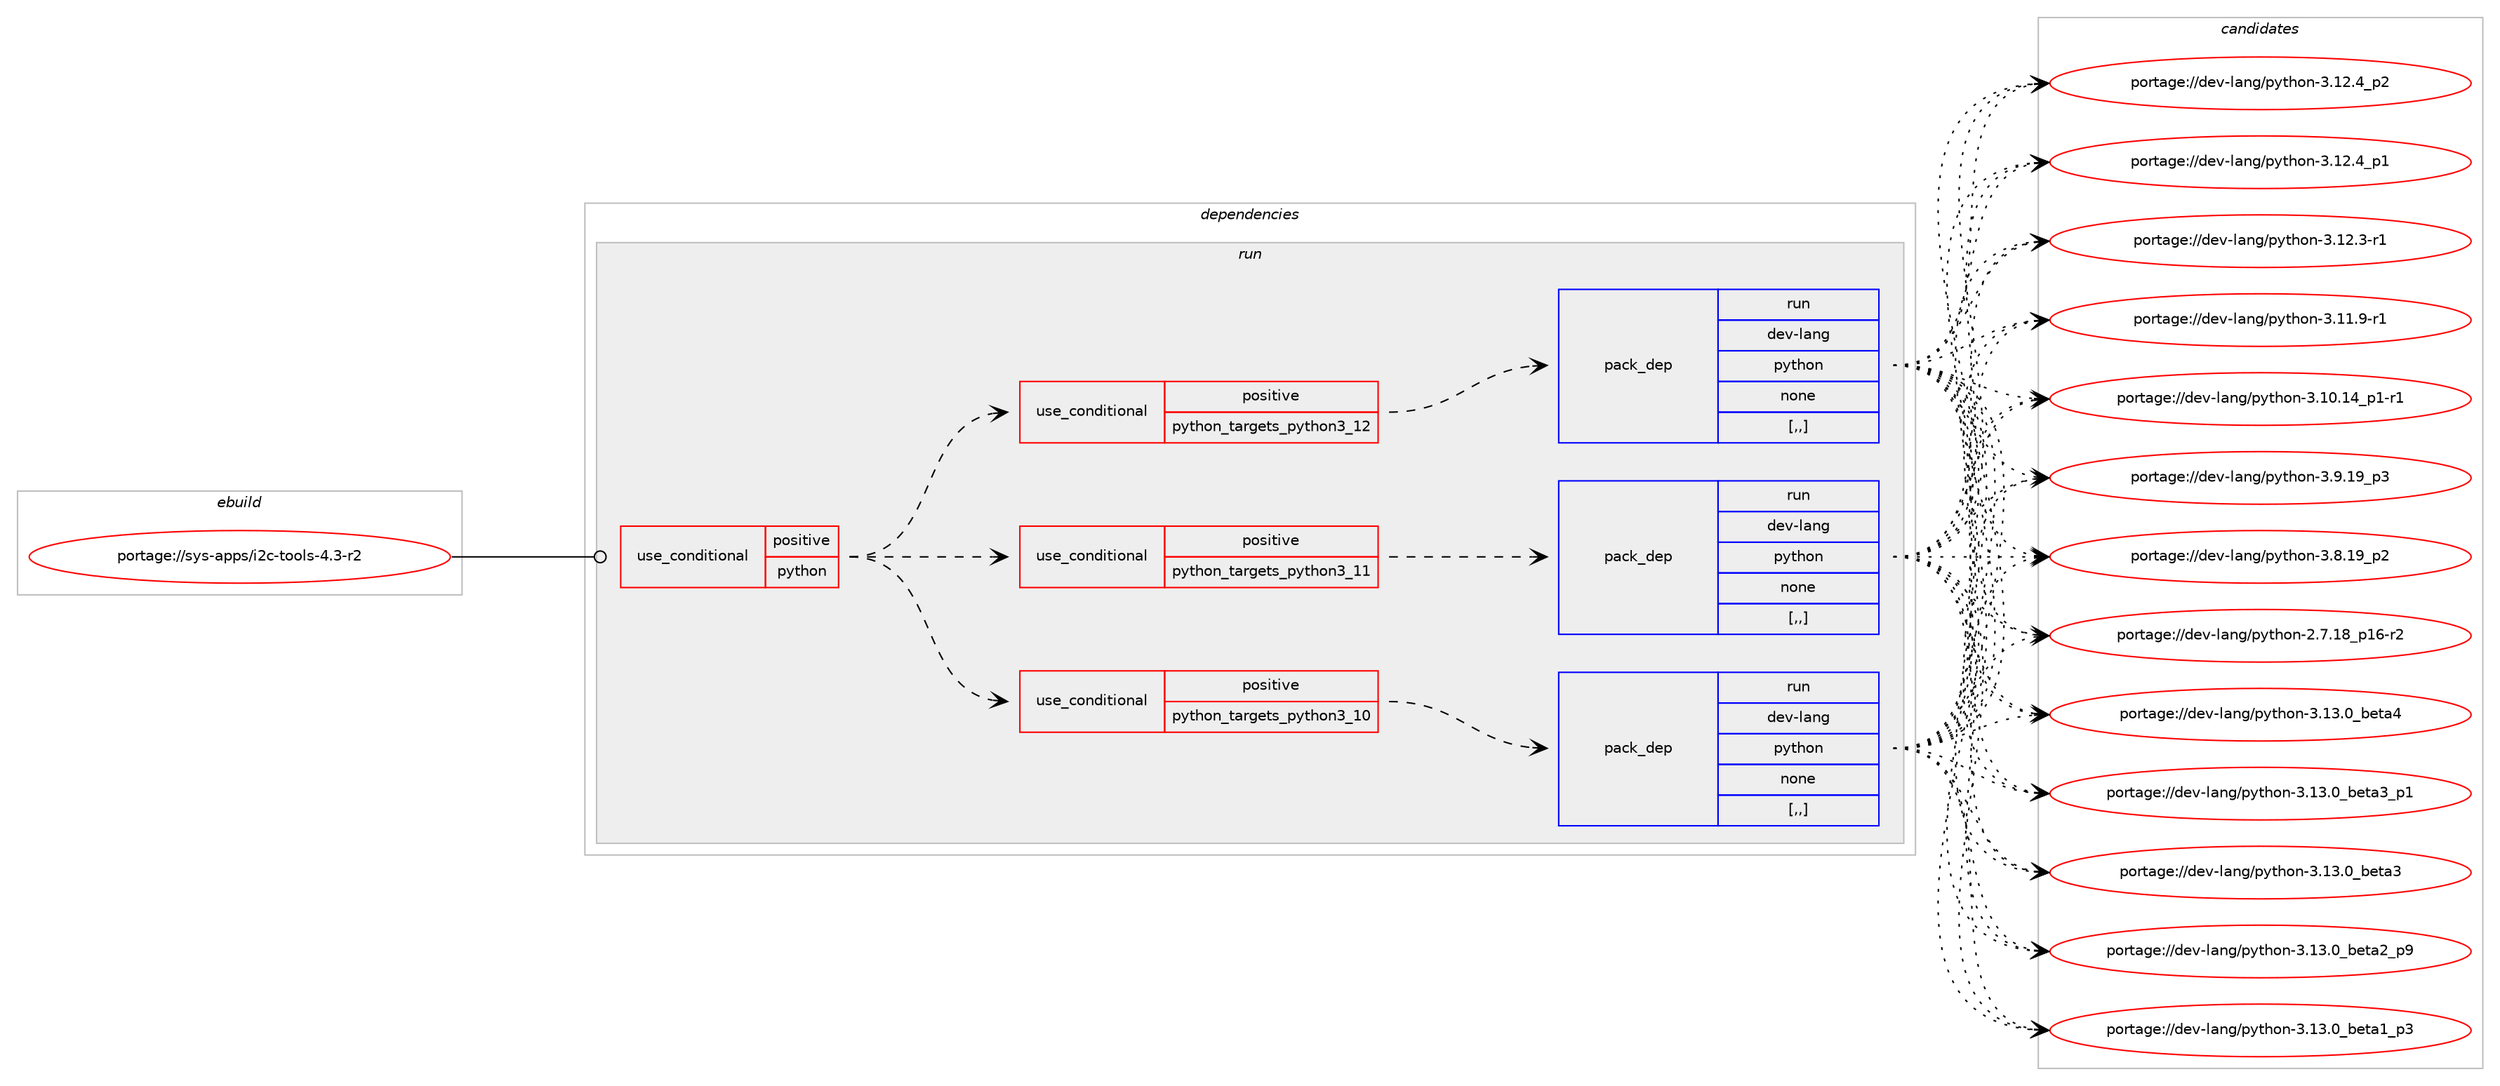 digraph prolog {

# *************
# Graph options
# *************

newrank=true;
concentrate=true;
compound=true;
graph [rankdir=LR,fontname=Helvetica,fontsize=10,ranksep=1.5];#, ranksep=2.5, nodesep=0.2];
edge  [arrowhead=vee];
node  [fontname=Helvetica,fontsize=10];

# **********
# The ebuild
# **********

subgraph cluster_leftcol {
color=gray;
label=<<i>ebuild</i>>;
id [label="portage://sys-apps/i2c-tools-4.3-r2", color=red, width=4, href="../sys-apps/i2c-tools-4.3-r2.svg"];
}

# ****************
# The dependencies
# ****************

subgraph cluster_midcol {
color=gray;
label=<<i>dependencies</i>>;
subgraph cluster_compile {
fillcolor="#eeeeee";
style=filled;
label=<<i>compile</i>>;
}
subgraph cluster_compileandrun {
fillcolor="#eeeeee";
style=filled;
label=<<i>compile and run</i>>;
}
subgraph cluster_run {
fillcolor="#eeeeee";
style=filled;
label=<<i>run</i>>;
subgraph cond111216 {
dependency420821 [label=<<TABLE BORDER="0" CELLBORDER="1" CELLSPACING="0" CELLPADDING="4"><TR><TD ROWSPAN="3" CELLPADDING="10">use_conditional</TD></TR><TR><TD>positive</TD></TR><TR><TD>python</TD></TR></TABLE>>, shape=none, color=red];
subgraph cond111217 {
dependency420822 [label=<<TABLE BORDER="0" CELLBORDER="1" CELLSPACING="0" CELLPADDING="4"><TR><TD ROWSPAN="3" CELLPADDING="10">use_conditional</TD></TR><TR><TD>positive</TD></TR><TR><TD>python_targets_python3_10</TD></TR></TABLE>>, shape=none, color=red];
subgraph pack306684 {
dependency420823 [label=<<TABLE BORDER="0" CELLBORDER="1" CELLSPACING="0" CELLPADDING="4" WIDTH="220"><TR><TD ROWSPAN="6" CELLPADDING="30">pack_dep</TD></TR><TR><TD WIDTH="110">run</TD></TR><TR><TD>dev-lang</TD></TR><TR><TD>python</TD></TR><TR><TD>none</TD></TR><TR><TD>[,,]</TD></TR></TABLE>>, shape=none, color=blue];
}
dependency420822:e -> dependency420823:w [weight=20,style="dashed",arrowhead="vee"];
}
dependency420821:e -> dependency420822:w [weight=20,style="dashed",arrowhead="vee"];
subgraph cond111218 {
dependency420824 [label=<<TABLE BORDER="0" CELLBORDER="1" CELLSPACING="0" CELLPADDING="4"><TR><TD ROWSPAN="3" CELLPADDING="10">use_conditional</TD></TR><TR><TD>positive</TD></TR><TR><TD>python_targets_python3_11</TD></TR></TABLE>>, shape=none, color=red];
subgraph pack306685 {
dependency420825 [label=<<TABLE BORDER="0" CELLBORDER="1" CELLSPACING="0" CELLPADDING="4" WIDTH="220"><TR><TD ROWSPAN="6" CELLPADDING="30">pack_dep</TD></TR><TR><TD WIDTH="110">run</TD></TR><TR><TD>dev-lang</TD></TR><TR><TD>python</TD></TR><TR><TD>none</TD></TR><TR><TD>[,,]</TD></TR></TABLE>>, shape=none, color=blue];
}
dependency420824:e -> dependency420825:w [weight=20,style="dashed",arrowhead="vee"];
}
dependency420821:e -> dependency420824:w [weight=20,style="dashed",arrowhead="vee"];
subgraph cond111219 {
dependency420826 [label=<<TABLE BORDER="0" CELLBORDER="1" CELLSPACING="0" CELLPADDING="4"><TR><TD ROWSPAN="3" CELLPADDING="10">use_conditional</TD></TR><TR><TD>positive</TD></TR><TR><TD>python_targets_python3_12</TD></TR></TABLE>>, shape=none, color=red];
subgraph pack306686 {
dependency420827 [label=<<TABLE BORDER="0" CELLBORDER="1" CELLSPACING="0" CELLPADDING="4" WIDTH="220"><TR><TD ROWSPAN="6" CELLPADDING="30">pack_dep</TD></TR><TR><TD WIDTH="110">run</TD></TR><TR><TD>dev-lang</TD></TR><TR><TD>python</TD></TR><TR><TD>none</TD></TR><TR><TD>[,,]</TD></TR></TABLE>>, shape=none, color=blue];
}
dependency420826:e -> dependency420827:w [weight=20,style="dashed",arrowhead="vee"];
}
dependency420821:e -> dependency420826:w [weight=20,style="dashed",arrowhead="vee"];
}
id:e -> dependency420821:w [weight=20,style="solid",arrowhead="odot"];
}
}

# **************
# The candidates
# **************

subgraph cluster_choices {
rank=same;
color=gray;
label=<<i>candidates</i>>;

subgraph choice306684 {
color=black;
nodesep=1;
choice1001011184510897110103471121211161041111104551464951464895981011169752 [label="portage://dev-lang/python-3.13.0_beta4", color=red, width=4,href="../dev-lang/python-3.13.0_beta4.svg"];
choice10010111845108971101034711212111610411111045514649514648959810111697519511249 [label="portage://dev-lang/python-3.13.0_beta3_p1", color=red, width=4,href="../dev-lang/python-3.13.0_beta3_p1.svg"];
choice1001011184510897110103471121211161041111104551464951464895981011169751 [label="portage://dev-lang/python-3.13.0_beta3", color=red, width=4,href="../dev-lang/python-3.13.0_beta3.svg"];
choice10010111845108971101034711212111610411111045514649514648959810111697509511257 [label="portage://dev-lang/python-3.13.0_beta2_p9", color=red, width=4,href="../dev-lang/python-3.13.0_beta2_p9.svg"];
choice10010111845108971101034711212111610411111045514649514648959810111697499511251 [label="portage://dev-lang/python-3.13.0_beta1_p3", color=red, width=4,href="../dev-lang/python-3.13.0_beta1_p3.svg"];
choice100101118451089711010347112121116104111110455146495046529511250 [label="portage://dev-lang/python-3.12.4_p2", color=red, width=4,href="../dev-lang/python-3.12.4_p2.svg"];
choice100101118451089711010347112121116104111110455146495046529511249 [label="portage://dev-lang/python-3.12.4_p1", color=red, width=4,href="../dev-lang/python-3.12.4_p1.svg"];
choice100101118451089711010347112121116104111110455146495046514511449 [label="portage://dev-lang/python-3.12.3-r1", color=red, width=4,href="../dev-lang/python-3.12.3-r1.svg"];
choice100101118451089711010347112121116104111110455146494946574511449 [label="portage://dev-lang/python-3.11.9-r1", color=red, width=4,href="../dev-lang/python-3.11.9-r1.svg"];
choice100101118451089711010347112121116104111110455146494846495295112494511449 [label="portage://dev-lang/python-3.10.14_p1-r1", color=red, width=4,href="../dev-lang/python-3.10.14_p1-r1.svg"];
choice100101118451089711010347112121116104111110455146574649579511251 [label="portage://dev-lang/python-3.9.19_p3", color=red, width=4,href="../dev-lang/python-3.9.19_p3.svg"];
choice100101118451089711010347112121116104111110455146564649579511250 [label="portage://dev-lang/python-3.8.19_p2", color=red, width=4,href="../dev-lang/python-3.8.19_p2.svg"];
choice100101118451089711010347112121116104111110455046554649569511249544511450 [label="portage://dev-lang/python-2.7.18_p16-r2", color=red, width=4,href="../dev-lang/python-2.7.18_p16-r2.svg"];
dependency420823:e -> choice1001011184510897110103471121211161041111104551464951464895981011169752:w [style=dotted,weight="100"];
dependency420823:e -> choice10010111845108971101034711212111610411111045514649514648959810111697519511249:w [style=dotted,weight="100"];
dependency420823:e -> choice1001011184510897110103471121211161041111104551464951464895981011169751:w [style=dotted,weight="100"];
dependency420823:e -> choice10010111845108971101034711212111610411111045514649514648959810111697509511257:w [style=dotted,weight="100"];
dependency420823:e -> choice10010111845108971101034711212111610411111045514649514648959810111697499511251:w [style=dotted,weight="100"];
dependency420823:e -> choice100101118451089711010347112121116104111110455146495046529511250:w [style=dotted,weight="100"];
dependency420823:e -> choice100101118451089711010347112121116104111110455146495046529511249:w [style=dotted,weight="100"];
dependency420823:e -> choice100101118451089711010347112121116104111110455146495046514511449:w [style=dotted,weight="100"];
dependency420823:e -> choice100101118451089711010347112121116104111110455146494946574511449:w [style=dotted,weight="100"];
dependency420823:e -> choice100101118451089711010347112121116104111110455146494846495295112494511449:w [style=dotted,weight="100"];
dependency420823:e -> choice100101118451089711010347112121116104111110455146574649579511251:w [style=dotted,weight="100"];
dependency420823:e -> choice100101118451089711010347112121116104111110455146564649579511250:w [style=dotted,weight="100"];
dependency420823:e -> choice100101118451089711010347112121116104111110455046554649569511249544511450:w [style=dotted,weight="100"];
}
subgraph choice306685 {
color=black;
nodesep=1;
choice1001011184510897110103471121211161041111104551464951464895981011169752 [label="portage://dev-lang/python-3.13.0_beta4", color=red, width=4,href="../dev-lang/python-3.13.0_beta4.svg"];
choice10010111845108971101034711212111610411111045514649514648959810111697519511249 [label="portage://dev-lang/python-3.13.0_beta3_p1", color=red, width=4,href="../dev-lang/python-3.13.0_beta3_p1.svg"];
choice1001011184510897110103471121211161041111104551464951464895981011169751 [label="portage://dev-lang/python-3.13.0_beta3", color=red, width=4,href="../dev-lang/python-3.13.0_beta3.svg"];
choice10010111845108971101034711212111610411111045514649514648959810111697509511257 [label="portage://dev-lang/python-3.13.0_beta2_p9", color=red, width=4,href="../dev-lang/python-3.13.0_beta2_p9.svg"];
choice10010111845108971101034711212111610411111045514649514648959810111697499511251 [label="portage://dev-lang/python-3.13.0_beta1_p3", color=red, width=4,href="../dev-lang/python-3.13.0_beta1_p3.svg"];
choice100101118451089711010347112121116104111110455146495046529511250 [label="portage://dev-lang/python-3.12.4_p2", color=red, width=4,href="../dev-lang/python-3.12.4_p2.svg"];
choice100101118451089711010347112121116104111110455146495046529511249 [label="portage://dev-lang/python-3.12.4_p1", color=red, width=4,href="../dev-lang/python-3.12.4_p1.svg"];
choice100101118451089711010347112121116104111110455146495046514511449 [label="portage://dev-lang/python-3.12.3-r1", color=red, width=4,href="../dev-lang/python-3.12.3-r1.svg"];
choice100101118451089711010347112121116104111110455146494946574511449 [label="portage://dev-lang/python-3.11.9-r1", color=red, width=4,href="../dev-lang/python-3.11.9-r1.svg"];
choice100101118451089711010347112121116104111110455146494846495295112494511449 [label="portage://dev-lang/python-3.10.14_p1-r1", color=red, width=4,href="../dev-lang/python-3.10.14_p1-r1.svg"];
choice100101118451089711010347112121116104111110455146574649579511251 [label="portage://dev-lang/python-3.9.19_p3", color=red, width=4,href="../dev-lang/python-3.9.19_p3.svg"];
choice100101118451089711010347112121116104111110455146564649579511250 [label="portage://dev-lang/python-3.8.19_p2", color=red, width=4,href="../dev-lang/python-3.8.19_p2.svg"];
choice100101118451089711010347112121116104111110455046554649569511249544511450 [label="portage://dev-lang/python-2.7.18_p16-r2", color=red, width=4,href="../dev-lang/python-2.7.18_p16-r2.svg"];
dependency420825:e -> choice1001011184510897110103471121211161041111104551464951464895981011169752:w [style=dotted,weight="100"];
dependency420825:e -> choice10010111845108971101034711212111610411111045514649514648959810111697519511249:w [style=dotted,weight="100"];
dependency420825:e -> choice1001011184510897110103471121211161041111104551464951464895981011169751:w [style=dotted,weight="100"];
dependency420825:e -> choice10010111845108971101034711212111610411111045514649514648959810111697509511257:w [style=dotted,weight="100"];
dependency420825:e -> choice10010111845108971101034711212111610411111045514649514648959810111697499511251:w [style=dotted,weight="100"];
dependency420825:e -> choice100101118451089711010347112121116104111110455146495046529511250:w [style=dotted,weight="100"];
dependency420825:e -> choice100101118451089711010347112121116104111110455146495046529511249:w [style=dotted,weight="100"];
dependency420825:e -> choice100101118451089711010347112121116104111110455146495046514511449:w [style=dotted,weight="100"];
dependency420825:e -> choice100101118451089711010347112121116104111110455146494946574511449:w [style=dotted,weight="100"];
dependency420825:e -> choice100101118451089711010347112121116104111110455146494846495295112494511449:w [style=dotted,weight="100"];
dependency420825:e -> choice100101118451089711010347112121116104111110455146574649579511251:w [style=dotted,weight="100"];
dependency420825:e -> choice100101118451089711010347112121116104111110455146564649579511250:w [style=dotted,weight="100"];
dependency420825:e -> choice100101118451089711010347112121116104111110455046554649569511249544511450:w [style=dotted,weight="100"];
}
subgraph choice306686 {
color=black;
nodesep=1;
choice1001011184510897110103471121211161041111104551464951464895981011169752 [label="portage://dev-lang/python-3.13.0_beta4", color=red, width=4,href="../dev-lang/python-3.13.0_beta4.svg"];
choice10010111845108971101034711212111610411111045514649514648959810111697519511249 [label="portage://dev-lang/python-3.13.0_beta3_p1", color=red, width=4,href="../dev-lang/python-3.13.0_beta3_p1.svg"];
choice1001011184510897110103471121211161041111104551464951464895981011169751 [label="portage://dev-lang/python-3.13.0_beta3", color=red, width=4,href="../dev-lang/python-3.13.0_beta3.svg"];
choice10010111845108971101034711212111610411111045514649514648959810111697509511257 [label="portage://dev-lang/python-3.13.0_beta2_p9", color=red, width=4,href="../dev-lang/python-3.13.0_beta2_p9.svg"];
choice10010111845108971101034711212111610411111045514649514648959810111697499511251 [label="portage://dev-lang/python-3.13.0_beta1_p3", color=red, width=4,href="../dev-lang/python-3.13.0_beta1_p3.svg"];
choice100101118451089711010347112121116104111110455146495046529511250 [label="portage://dev-lang/python-3.12.4_p2", color=red, width=4,href="../dev-lang/python-3.12.4_p2.svg"];
choice100101118451089711010347112121116104111110455146495046529511249 [label="portage://dev-lang/python-3.12.4_p1", color=red, width=4,href="../dev-lang/python-3.12.4_p1.svg"];
choice100101118451089711010347112121116104111110455146495046514511449 [label="portage://dev-lang/python-3.12.3-r1", color=red, width=4,href="../dev-lang/python-3.12.3-r1.svg"];
choice100101118451089711010347112121116104111110455146494946574511449 [label="portage://dev-lang/python-3.11.9-r1", color=red, width=4,href="../dev-lang/python-3.11.9-r1.svg"];
choice100101118451089711010347112121116104111110455146494846495295112494511449 [label="portage://dev-lang/python-3.10.14_p1-r1", color=red, width=4,href="../dev-lang/python-3.10.14_p1-r1.svg"];
choice100101118451089711010347112121116104111110455146574649579511251 [label="portage://dev-lang/python-3.9.19_p3", color=red, width=4,href="../dev-lang/python-3.9.19_p3.svg"];
choice100101118451089711010347112121116104111110455146564649579511250 [label="portage://dev-lang/python-3.8.19_p2", color=red, width=4,href="../dev-lang/python-3.8.19_p2.svg"];
choice100101118451089711010347112121116104111110455046554649569511249544511450 [label="portage://dev-lang/python-2.7.18_p16-r2", color=red, width=4,href="../dev-lang/python-2.7.18_p16-r2.svg"];
dependency420827:e -> choice1001011184510897110103471121211161041111104551464951464895981011169752:w [style=dotted,weight="100"];
dependency420827:e -> choice10010111845108971101034711212111610411111045514649514648959810111697519511249:w [style=dotted,weight="100"];
dependency420827:e -> choice1001011184510897110103471121211161041111104551464951464895981011169751:w [style=dotted,weight="100"];
dependency420827:e -> choice10010111845108971101034711212111610411111045514649514648959810111697509511257:w [style=dotted,weight="100"];
dependency420827:e -> choice10010111845108971101034711212111610411111045514649514648959810111697499511251:w [style=dotted,weight="100"];
dependency420827:e -> choice100101118451089711010347112121116104111110455146495046529511250:w [style=dotted,weight="100"];
dependency420827:e -> choice100101118451089711010347112121116104111110455146495046529511249:w [style=dotted,weight="100"];
dependency420827:e -> choice100101118451089711010347112121116104111110455146495046514511449:w [style=dotted,weight="100"];
dependency420827:e -> choice100101118451089711010347112121116104111110455146494946574511449:w [style=dotted,weight="100"];
dependency420827:e -> choice100101118451089711010347112121116104111110455146494846495295112494511449:w [style=dotted,weight="100"];
dependency420827:e -> choice100101118451089711010347112121116104111110455146574649579511251:w [style=dotted,weight="100"];
dependency420827:e -> choice100101118451089711010347112121116104111110455146564649579511250:w [style=dotted,weight="100"];
dependency420827:e -> choice100101118451089711010347112121116104111110455046554649569511249544511450:w [style=dotted,weight="100"];
}
}

}
